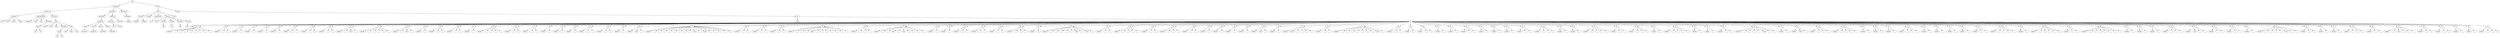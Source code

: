 digraph Tree {
	"t0" [label = "TEI"];
	"t1" [label = "teiHeader"];
	"t2" [label = "fileDesc"];
	"t3" [label = "titleStmt"];
	"t4" [label = "title"];
	"t5" [label = "title"];
	"t6" [label = "author"];
	"t7" [label = "editor"];
	"t8" [label = "publicationStmt"];
	"t9" [label = "publisher"];
	"t10" [label = "idno"];
	"t11" [label = "idno"];
	"t12" [label = "availability"];
	"t13" [label = "licence"];
	"t14" [label = "ab"];
	"t15" [label = "ref"];
	"t16" [label = "sourceDesc"];
	"t17" [label = "bibl"];
	"t18" [label = "name"];
	"t19" [label = "idno"];
	"t20" [label = "idno"];
	"t21" [label = "availability"];
	"t22" [label = "licence"];
	"t23" [label = "ab"];
	"t24" [label = "ref"];
	"t25" [label = "bibl"];
	"t26" [label = "date"];
	"t27" [label = "date"];
	"t28" [label = "idno"];
	"t29" [label = "profileDesc"];
	"t30" [label = "particDesc"];
	"t31" [label = "listPerson"];
	"t32" [label = "person"];
	"t33" [label = "persName"];
	"t34" [label = "person"];
	"t35" [label = "persName"];
	"t36" [label = "person"];
	"t37" [label = "persName"];
	"t38" [label = "person"];
	"t39" [label = "persName"];
	"t40" [label = "textClass"];
	"t41" [label = "keywords"];
	"t42" [label = "term"];
	"t43" [label = "term"];
	"t44" [label = "classCode"];
	"t45" [label = "revisionDesc"];
	"t46" [label = "listChange"];
	"t47" [label = "change"];
	"t48" [label = "text"];
	"t49" [label = "front"];
	"t50" [label = "docTitle"];
	"t51" [label = "titlePart"];
	"t52" [label = "titlePart"];
	"t53" [label = "docDate"];
	"t54" [label = "performance"];
	"t55" [label = "ab"];
	"t56" [label = "castList"];
	"t57" [label = "head"];
	"t58" [label = "castItem"];
	"t59" [label = "role"];
	"t60" [label = "castItem"];
	"t61" [label = "role"];
	"t62" [label = "castItem"];
	"t63" [label = "role"];
	"t64" [label = "castItem"];
	"t65" [label = "role"];
	"t66" [label = "note"];
	"t67" [label = "body"];
	"t68" [label = "div"];
	"t69" [label = "head"];
	"t70" [label = "div"];
	"t71" [label = "head"];
	"t72" [label = "sp"];
	"t73" [label = "speaker"];
	"t74" [label = "l"];
	"t75" [label = "l"];
	"t76" [label = "l"];
	"t77" [label = "l"];
	"t78" [label = "l"];
	"t79" [label = "l"];
	"t80" [label = "l"];
	"t81" [label = "l"];
	"t82" [label = "sp"];
	"t83" [label = "speaker"];
	"t84" [label = "l"];
	"t85" [label = "l"];
	"t86" [label = "sp"];
	"t87" [label = "speaker"];
	"t88" [label = "l"];
	"t89" [label = "sp"];
	"t90" [label = "speaker"];
	"t91" [label = "l"];
	"t92" [label = "sp"];
	"t93" [label = "speaker"];
	"t94" [label = "l"];
	"t95" [label = "sp"];
	"t96" [label = "speaker"];
	"t97" [label = "l"];
	"t98" [label = "sp"];
	"t99" [label = "speaker"];
	"t100" [label = "l"];
	"t101" [label = "l"];
	"t102" [label = "sp"];
	"t103" [label = "speaker"];
	"t104" [label = "l"];
	"t105" [label = "l"];
	"t106" [label = "sp"];
	"t107" [label = "speaker"];
	"t108" [label = "l"];
	"t109" [label = "l"];
	"t110" [label = "sp"];
	"t111" [label = "speaker"];
	"t112" [label = "l"];
	"t113" [label = "note"];
	"t114" [label = "l"];
	"t115" [label = "sp"];
	"t116" [label = "speaker"];
	"t117" [label = "l"];
	"t118" [label = "l"];
	"t119" [label = "l"];
	"t120" [label = "l"];
	"t121" [label = "l"];
	"t122" [label = "sp"];
	"t123" [label = "speaker"];
	"t124" [label = "l"];
	"t125" [label = "note"];
	"t126" [label = "l"];
	"t127" [label = "sp"];
	"t128" [label = "speaker"];
	"t129" [label = "l"];
	"t130" [label = "sp"];
	"t131" [label = "speaker"];
	"t132" [label = "l"];
	"t133" [label = "l"];
	"t134" [label = "sp"];
	"t135" [label = "speaker"];
	"t136" [label = "l"];
	"t137" [label = "l"];
	"t138" [label = "sp"];
	"t139" [label = "speaker"];
	"t140" [label = "l"];
	"t141" [label = "sp"];
	"t142" [label = "speaker"];
	"t143" [label = "l"];
	"t144" [label = "l"];
	"t145" [label = "l"];
	"t146" [label = "l"];
	"t147" [label = "sp"];
	"t148" [label = "speaker"];
	"t149" [label = "l"];
	"t150" [label = "l"];
	"t151" [label = "sp"];
	"t152" [label = "speaker"];
	"t153" [label = "l"];
	"t154" [label = "l"];
	"t155" [label = "sp"];
	"t156" [label = "speaker"];
	"t157" [label = "l"];
	"t158" [label = "sp"];
	"t159" [label = "speaker"];
	"t160" [label = "l"];
	"t161" [label = "sp"];
	"t162" [label = "speaker"];
	"t163" [label = "l"];
	"t164" [label = "sp"];
	"t165" [label = "speaker"];
	"t166" [label = "l"];
	"t167" [label = "l"];
	"t168" [label = "sp"];
	"t169" [label = "speaker"];
	"t170" [label = "l"];
	"t171" [label = "l"];
	"t172" [label = "sp"];
	"t173" [label = "speaker"];
	"t174" [label = "l"];
	"t175" [label = "sp"];
	"t176" [label = "speaker"];
	"t177" [label = "note"];
	"t178" [label = "l"];
	"t179" [label = "sp"];
	"t180" [label = "speaker"];
	"t181" [label = "l"];
	"t182" [label = "l"];
	"t183" [label = "l"];
	"t184" [label = "l"];
	"t185" [label = "l"];
	"t186" [label = "l"];
	"t187" [label = "l"];
	"t188" [label = "l"];
	"t189" [label = "note"];
	"t190" [label = "l"];
	"t191" [label = "note"];
	"t192" [label = "l"];
	"t193" [label = "l"];
	"t194" [label = "l"];
	"t195" [label = "l"];
	"t196" [label = "l"];
	"t197" [label = "sp"];
	"t198" [label = "speaker"];
	"t199" [label = "l"];
	"t200" [label = "l"];
	"t201" [label = "sp"];
	"t202" [label = "speaker"];
	"t203" [label = "l"];
	"t204" [label = "l"];
	"t205" [label = "sp"];
	"t206" [label = "speaker"];
	"t207" [label = "l"];
	"t208" [label = "l"];
	"t209" [label = "sp"];
	"t210" [label = "speaker"];
	"t211" [label = "l"];
	"t212" [label = "l"];
	"t213" [label = "l"];
	"t214" [label = "note"];
	"t215" [label = "l"];
	"t216" [label = "l"];
	"t217" [label = "l"];
	"t218" [label = "l"];
	"t219" [label = "l"];
	"t220" [label = "l"];
	"t221" [label = "l"];
	"t222" [label = "sp"];
	"t223" [label = "speaker"];
	"t224" [label = "l"];
	"t225" [label = "l"];
	"t226" [label = "l"];
	"t227" [label = "sp"];
	"t228" [label = "speaker"];
	"t229" [label = "l"];
	"t230" [label = "l"];
	"t231" [label = "note"];
	"t232" [label = "l"];
	"t233" [label = "note"];
	"t234" [label = "l"];
	"t235" [label = "l"];
	"t236" [label = "l"];
	"t237" [label = "l"];
	"t238" [label = "sp"];
	"t239" [label = "speaker"];
	"t240" [label = "l"];
	"t241" [label = "sp"];
	"t242" [label = "speaker"];
	"t243" [label = "l"];
	"t244" [label = "sp"];
	"t245" [label = "speaker"];
	"t246" [label = "l"];
	"t247" [label = "l"];
	"t248" [label = "sp"];
	"t249" [label = "speaker"];
	"t250" [label = "l"];
	"t251" [label = "l"];
	"t252" [label = "sp"];
	"t253" [label = "speaker"];
	"t254" [label = "l"];
	"t255" [label = "l"];
	"t256" [label = "sp"];
	"t257" [label = "speaker"];
	"t258" [label = "l"];
	"t259" [label = "l"];
	"t260" [label = "l"];
	"t261" [label = "sp"];
	"t262" [label = "speaker"];
	"t263" [label = "l"];
	"t264" [label = "sp"];
	"t265" [label = "speaker"];
	"t266" [label = "l"];
	"t267" [label = "l"];
	"t268" [label = "l"];
	"t269" [label = "l"];
	"t270" [label = "l"];
	"t271" [label = "note"];
	"t272" [label = "l"];
	"t273" [label = "note"];
	"t274" [label = "l"];
	"t275" [label = "sp"];
	"t276" [label = "speaker"];
	"t277" [label = "l"];
	"t278" [label = "l"];
	"t279" [label = "sp"];
	"t280" [label = "speaker"];
	"t281" [label = "l"];
	"t282" [label = "l"];
	"t283" [label = "l"];
	"t284" [label = "l"];
	"t285" [label = "sp"];
	"t286" [label = "speaker"];
	"t287" [label = "l"];
	"t288" [label = "l"];
	"t289" [label = "sp"];
	"t290" [label = "speaker"];
	"t291" [label = "l"];
	"t292" [label = "l"];
	"t293" [label = "l"];
	"t294" [label = "sp"];
	"t295" [label = "speaker"];
	"t296" [label = "l"];
	"t297" [label = "l"];
	"t298" [label = "sp"];
	"t299" [label = "speaker"];
	"t300" [label = "l"];
	"t301" [label = "sp"];
	"t302" [label = "speaker"];
	"t303" [label = "l"];
	"t304" [label = "sp"];
	"t305" [label = "speaker"];
	"t306" [label = "l"];
	"t307" [label = "sp"];
	"t308" [label = "speaker"];
	"t309" [label = "l"];
	"t310" [label = "sp"];
	"t311" [label = "speaker"];
	"t312" [label = "note"];
	"t313" [label = "l"];
	"t314" [label = "sp"];
	"t315" [label = "speaker"];
	"t316" [label = "l"];
	"t317" [label = "sp"];
	"t318" [label = "speaker"];
	"t319" [label = "note"];
	"t320" [label = "l"];
	"t321" [label = "l"];
	"t322" [label = "l"];
	"t323" [label = "l"];
	"t324" [label = "sp"];
	"t325" [label = "speaker"];
	"t326" [label = "l"];
	"t327" [label = "l"];
	"t328" [label = "sp"];
	"t329" [label = "speaker"];
	"t330" [label = "l"];
	"t331" [label = "l"];
	"t332" [label = "l"];
	"t333" [label = "l"];
	"t334" [label = "l"];
	"t335" [label = "l"];
	"t336" [label = "l"];
	"t337" [label = "note"];
	"t338" [label = "l"];
	"t339" [label = "sp"];
	"t340" [label = "speaker"];
	"t341" [label = "l"];
	"t342" [label = "l"];
	"t343" [label = "sp"];
	"t344" [label = "speaker"];
	"t345" [label = "l"];
	"t346" [label = "sp"];
	"t347" [label = "speaker"];
	"t348" [label = "l"];
	"t349" [label = "l"];
	"t350" [label = "sp"];
	"t351" [label = "speaker"];
	"t352" [label = "l"];
	"t353" [label = "sp"];
	"t354" [label = "speaker"];
	"t355" [label = "l"];
	"t356" [label = "sp"];
	"t357" [label = "speaker"];
	"t358" [label = "l"];
	"t359" [label = "l"];
	"t360" [label = "sp"];
	"t361" [label = "speaker"];
	"t362" [label = "l"];
	"t363" [label = "sp"];
	"t364" [label = "speaker"];
	"t365" [label = "l"];
	"t366" [label = "sp"];
	"t367" [label = "speaker"];
	"t368" [label = "l"];
	"t369" [label = "sp"];
	"t370" [label = "speaker"];
	"t371" [label = "l"];
	"t372" [label = "l"];
	"t373" [label = "sp"];
	"t374" [label = "speaker"];
	"t375" [label = "l"];
	"t376" [label = "l"];
	"t377" [label = "l"];
	"t378" [label = "sp"];
	"t379" [label = "speaker"];
	"t380" [label = "l"];
	"t381" [label = "sp"];
	"t382" [label = "speaker"];
	"t383" [label = "l"];
	"t384" [label = "sp"];
	"t385" [label = "speaker"];
	"t386" [label = "l"];
	"t387" [label = "l"];
	"t388" [label = "l"];
	"t389" [label = "l"];
	"t390" [label = "sp"];
	"t391" [label = "speaker"];
	"t392" [label = "l"];
	"t393" [label = "l"];
	"t394" [label = "sp"];
	"t395" [label = "speaker"];
	"t396" [label = "l"];
	"t397" [label = "l"];
	"t398" [label = "l"];
	"t399" [label = "sp"];
	"t400" [label = "speaker"];
	"t401" [label = "l"];
	"t402" [label = "sp"];
	"t403" [label = "speaker"];
	"t404" [label = "l"];
	"t405" [label = "l"];
	"t406" [label = "l"];
	"t407" [label = "l"];
	"t408" [label = "sp"];
	"t409" [label = "speaker"];
	"t410" [label = "l"];
	"t411" [label = "sp"];
	"t412" [label = "speaker"];
	"t413" [label = "l"];
	"t414" [label = "sp"];
	"t415" [label = "speaker"];
	"t416" [label = "l"];
	"t417" [label = "l"];
	"t418" [label = "sp"];
	"t419" [label = "speaker"];
	"t420" [label = "l"];
	"t421" [label = "l"];
	"t422" [label = "l"];
	"t423" [label = "l"];
	"t424" [label = "note"];
	"t425" [label = "l"];
	"t426" [label = "l"];
	"t427" [label = "sp"];
	"t428" [label = "speaker"];
	"t429" [label = "l"];
	"t430" [label = "sp"];
	"t431" [label = "speaker"];
	"t432" [label = "note"];
	"t433" [label = "l"];
	"t434" [label = "sp"];
	"t435" [label = "speaker"];
	"t436" [label = "l"];
	"t437" [label = "l"];
	"t438" [label = "l"];
	"t439" [label = "sp"];
	"t440" [label = "speaker"];
	"t441" [label = "l"];
	"t442" [label = "l"];
	"t443" [label = "l"];
	"t444" [label = "l"];
	"t445" [label = "sp"];
	"t446" [label = "speaker"];
	"t447" [label = "l"];
	"t448" [label = "sp"];
	"t449" [label = "speaker"];
	"t450" [label = "l"];
	"t451" [label = "sp"];
	"t452" [label = "speaker"];
	"t453" [label = "l"];
	"t454" [label = "sp"];
	"t455" [label = "speaker"];
	"t456" [label = "l"];
	"t457" [label = "l"];
	"t458" [label = "l"];
	"t459" [label = "sp"];
	"t460" [label = "speaker"];
	"t461" [label = "l"];
	"t462" [label = "sp"];
	"t463" [label = "speaker"];
	"t464" [label = "l"];
	"t465" [label = "sp"];
	"t466" [label = "speaker"];
	"t467" [label = "l"];
	"t468" [label = "sp"];
	"t469" [label = "speaker"];
	"t470" [label = "l"];
	"t471" [label = "sp"];
	"t472" [label = "speaker"];
	"t473" [label = "l"];
	"t474" [label = "l"];
	"t475" [label = "sp"];
	"t476" [label = "speaker"];
	"t477" [label = "l"];
	"t478" [label = "l"];
	"t479" [label = "l"];
	"t480" [label = "l"];
	"t481" [label = "sp"];
	"t482" [label = "speaker"];
	"t483" [label = "l"];
	"t484" [label = "sp"];
	"t485" [label = "speaker"];
	"t486" [label = "l"];
	"t487" [label = "l"];
	"t488" [label = "l"];
	"t489" [label = "l"];
	"t490" [label = "l"];
	"t491" [label = "sp"];
	"t492" [label = "speaker"];
	"t493" [label = "l"];
	"t494" [label = "l"];
	"t495" [label = "sp"];
	"t496" [label = "speaker"];
	"t497" [label = "l"];
	"t498" [label = "l"];
	"t499" [label = "l"];
	"t500" [label = "l"];
	"t501" [label = "l"];
	"t502" [label = "l"];
	"t503" [label = "l"];
	"t504" [label = "sp"];
	"t505" [label = "speaker"];
	"t506" [label = "l"];
	"t507" [label = "sp"];
	"t508" [label = "speaker"];
	"t509" [label = "l"];
	"t510" [label = "sp"];
	"t511" [label = "speaker"];
	"t512" [label = "l"];
	"t513" [label = "sp"];
	"t514" [label = "speaker"];
	"t515" [label = "l"];
	"t516" [label = "l"];
	"t517" [label = "l"];
	"t518" [label = "sp"];
	"t519" [label = "speaker"];
	"t520" [label = "note"];
	"t521" [label = "l"];
	"t522" [label = "l"];
	"t523" [label = "sp"];
	"t524" [label = "speaker"];
	"t525" [label = "l"];
	"t526" [label = "l"];
	"t527" [label = "sp"];
	"t528" [label = "speaker"];
	"t529" [label = "l"];
	"t530" [label = "l"];
	"t531" [label = "sp"];
	"t532" [label = "speaker"];
	"t533" [label = "l"];
	"t534" [label = "sp"];
	"t535" [label = "speaker"];
	"t536" [label = "l"];
	"t537" [label = "l"];
	"t538" [label = "l"];
	"t539" [label = "l"];
	"t540" [label = "note"];
	"t541" [label = "l"];
	"t542" [label = "l"];
	"t543" [label = "sp"];
	"t544" [label = "speaker"];
	"t545" [label = "l"];
	"t546" [label = "l"];
	"t547" [label = "sp"];
	"t548" [label = "speaker"];
	"t549" [label = "l"];
	"t550" [label = "sp"];
	"t551" [label = "speaker"];
	"t552" [label = "l"];
	"t553" [label = "sp"];
	"t554" [label = "speaker"];
	"t555" [label = "l"];
	"t556" [label = "l"];
	"t557" [label = "l"];
	"t558" [label = "sp"];
	"t559" [label = "speaker"];
	"t560" [label = "l"];
	"t561" [label = "l"];
	"t562" [label = "sp"];
	"t563" [label = "speaker"];
	"t564" [label = "l"];
	"t565" [label = "note"];
	"t566" [label = "l"];
	"t567" [label = "l"];
	"t568" [label = "l"];
	"t569" [label = "sp"];
	"t570" [label = "speaker"];
	"t571" [label = "l"];
	"t572" [label = "l"];
	"t573" [label = "sp"];
	"t574" [label = "speaker"];
	"t575" [label = "l"];
	"t576" [label = "l"];
	"t577" [label = "sp"];
	"t578" [label = "speaker"];
	"t579" [label = "l"];
	"t580" [label = "sp"];
	"t581" [label = "speaker"];
	"t582" [label = "l"];
	"t583" [label = "sp"];
	"t584" [label = "speaker"];
	"t585" [label = "l"];
	"t586" [label = "l"];
	"t587" [label = "l"];
	"t0" -> "t1";
	"t1" -> "t2";
	"t2" -> "t3";
	"t3" -> "t4";
	"t3" -> "t5";
	"t3" -> "t6";
	"t3" -> "t7";
	"t2" -> "t8";
	"t8" -> "t9";
	"t8" -> "t10";
	"t8" -> "t11";
	"t8" -> "t12";
	"t12" -> "t13";
	"t13" -> "t14";
	"t13" -> "t15";
	"t2" -> "t16";
	"t16" -> "t17";
	"t17" -> "t18";
	"t17" -> "t19";
	"t17" -> "t20";
	"t17" -> "t21";
	"t21" -> "t22";
	"t22" -> "t23";
	"t22" -> "t24";
	"t17" -> "t25";
	"t25" -> "t26";
	"t25" -> "t27";
	"t25" -> "t28";
	"t1" -> "t29";
	"t29" -> "t30";
	"t30" -> "t31";
	"t31" -> "t32";
	"t32" -> "t33";
	"t31" -> "t34";
	"t34" -> "t35";
	"t31" -> "t36";
	"t36" -> "t37";
	"t31" -> "t38";
	"t38" -> "t39";
	"t29" -> "t40";
	"t40" -> "t41";
	"t41" -> "t42";
	"t41" -> "t43";
	"t40" -> "t44";
	"t1" -> "t45";
	"t45" -> "t46";
	"t46" -> "t47";
	"t0" -> "t48";
	"t48" -> "t49";
	"t49" -> "t50";
	"t50" -> "t51";
	"t50" -> "t52";
	"t49" -> "t53";
	"t49" -> "t54";
	"t54" -> "t55";
	"t49" -> "t56";
	"t56" -> "t57";
	"t56" -> "t58";
	"t58" -> "t59";
	"t56" -> "t60";
	"t60" -> "t61";
	"t56" -> "t62";
	"t62" -> "t63";
	"t56" -> "t64";
	"t64" -> "t65";
	"t49" -> "t66";
	"t48" -> "t67";
	"t67" -> "t68";
	"t68" -> "t69";
	"t68" -> "t70";
	"t70" -> "t71";
	"t70" -> "t72";
	"t72" -> "t73";
	"t72" -> "t74";
	"t72" -> "t75";
	"t72" -> "t76";
	"t72" -> "t77";
	"t72" -> "t78";
	"t72" -> "t79";
	"t72" -> "t80";
	"t72" -> "t81";
	"t70" -> "t82";
	"t82" -> "t83";
	"t82" -> "t84";
	"t82" -> "t85";
	"t70" -> "t86";
	"t86" -> "t87";
	"t86" -> "t88";
	"t70" -> "t89";
	"t89" -> "t90";
	"t89" -> "t91";
	"t70" -> "t92";
	"t92" -> "t93";
	"t92" -> "t94";
	"t70" -> "t95";
	"t95" -> "t96";
	"t95" -> "t97";
	"t70" -> "t98";
	"t98" -> "t99";
	"t98" -> "t100";
	"t98" -> "t101";
	"t70" -> "t102";
	"t102" -> "t103";
	"t102" -> "t104";
	"t102" -> "t105";
	"t70" -> "t106";
	"t106" -> "t107";
	"t106" -> "t108";
	"t106" -> "t109";
	"t70" -> "t110";
	"t110" -> "t111";
	"t110" -> "t112";
	"t110" -> "t113";
	"t110" -> "t114";
	"t70" -> "t115";
	"t115" -> "t116";
	"t115" -> "t117";
	"t115" -> "t118";
	"t115" -> "t119";
	"t115" -> "t120";
	"t115" -> "t121";
	"t70" -> "t122";
	"t122" -> "t123";
	"t122" -> "t124";
	"t122" -> "t125";
	"t122" -> "t126";
	"t70" -> "t127";
	"t127" -> "t128";
	"t127" -> "t129";
	"t70" -> "t130";
	"t130" -> "t131";
	"t130" -> "t132";
	"t130" -> "t133";
	"t70" -> "t134";
	"t134" -> "t135";
	"t134" -> "t136";
	"t134" -> "t137";
	"t70" -> "t138";
	"t138" -> "t139";
	"t138" -> "t140";
	"t70" -> "t141";
	"t141" -> "t142";
	"t141" -> "t143";
	"t141" -> "t144";
	"t141" -> "t145";
	"t141" -> "t146";
	"t70" -> "t147";
	"t147" -> "t148";
	"t147" -> "t149";
	"t147" -> "t150";
	"t70" -> "t151";
	"t151" -> "t152";
	"t151" -> "t153";
	"t151" -> "t154";
	"t70" -> "t155";
	"t155" -> "t156";
	"t155" -> "t157";
	"t70" -> "t158";
	"t158" -> "t159";
	"t158" -> "t160";
	"t70" -> "t161";
	"t161" -> "t162";
	"t161" -> "t163";
	"t70" -> "t164";
	"t164" -> "t165";
	"t164" -> "t166";
	"t164" -> "t167";
	"t70" -> "t168";
	"t168" -> "t169";
	"t168" -> "t170";
	"t168" -> "t171";
	"t70" -> "t172";
	"t172" -> "t173";
	"t172" -> "t174";
	"t70" -> "t175";
	"t175" -> "t176";
	"t175" -> "t177";
	"t175" -> "t178";
	"t70" -> "t179";
	"t179" -> "t180";
	"t179" -> "t181";
	"t179" -> "t182";
	"t179" -> "t183";
	"t179" -> "t184";
	"t179" -> "t185";
	"t179" -> "t186";
	"t179" -> "t187";
	"t179" -> "t188";
	"t179" -> "t189";
	"t179" -> "t190";
	"t179" -> "t191";
	"t179" -> "t192";
	"t179" -> "t193";
	"t179" -> "t194";
	"t179" -> "t195";
	"t179" -> "t196";
	"t70" -> "t197";
	"t197" -> "t198";
	"t197" -> "t199";
	"t197" -> "t200";
	"t70" -> "t201";
	"t201" -> "t202";
	"t201" -> "t203";
	"t201" -> "t204";
	"t70" -> "t205";
	"t205" -> "t206";
	"t205" -> "t207";
	"t205" -> "t208";
	"t70" -> "t209";
	"t209" -> "t210";
	"t209" -> "t211";
	"t209" -> "t212";
	"t209" -> "t213";
	"t209" -> "t214";
	"t209" -> "t215";
	"t209" -> "t216";
	"t209" -> "t217";
	"t209" -> "t218";
	"t209" -> "t219";
	"t209" -> "t220";
	"t209" -> "t221";
	"t70" -> "t222";
	"t222" -> "t223";
	"t222" -> "t224";
	"t222" -> "t225";
	"t222" -> "t226";
	"t70" -> "t227";
	"t227" -> "t228";
	"t227" -> "t229";
	"t227" -> "t230";
	"t227" -> "t231";
	"t227" -> "t232";
	"t227" -> "t233";
	"t227" -> "t234";
	"t227" -> "t235";
	"t227" -> "t236";
	"t227" -> "t237";
	"t70" -> "t238";
	"t238" -> "t239";
	"t238" -> "t240";
	"t70" -> "t241";
	"t241" -> "t242";
	"t241" -> "t243";
	"t70" -> "t244";
	"t244" -> "t245";
	"t244" -> "t246";
	"t244" -> "t247";
	"t70" -> "t248";
	"t248" -> "t249";
	"t248" -> "t250";
	"t248" -> "t251";
	"t70" -> "t252";
	"t252" -> "t253";
	"t252" -> "t254";
	"t252" -> "t255";
	"t70" -> "t256";
	"t256" -> "t257";
	"t256" -> "t258";
	"t256" -> "t259";
	"t256" -> "t260";
	"t70" -> "t261";
	"t261" -> "t262";
	"t261" -> "t263";
	"t70" -> "t264";
	"t264" -> "t265";
	"t264" -> "t266";
	"t264" -> "t267";
	"t264" -> "t268";
	"t264" -> "t269";
	"t264" -> "t270";
	"t264" -> "t271";
	"t264" -> "t272";
	"t264" -> "t273";
	"t264" -> "t274";
	"t70" -> "t275";
	"t275" -> "t276";
	"t275" -> "t277";
	"t275" -> "t278";
	"t70" -> "t279";
	"t279" -> "t280";
	"t279" -> "t281";
	"t279" -> "t282";
	"t279" -> "t283";
	"t279" -> "t284";
	"t70" -> "t285";
	"t285" -> "t286";
	"t285" -> "t287";
	"t285" -> "t288";
	"t70" -> "t289";
	"t289" -> "t290";
	"t289" -> "t291";
	"t289" -> "t292";
	"t289" -> "t293";
	"t70" -> "t294";
	"t294" -> "t295";
	"t294" -> "t296";
	"t294" -> "t297";
	"t70" -> "t298";
	"t298" -> "t299";
	"t298" -> "t300";
	"t70" -> "t301";
	"t301" -> "t302";
	"t301" -> "t303";
	"t70" -> "t304";
	"t304" -> "t305";
	"t304" -> "t306";
	"t70" -> "t307";
	"t307" -> "t308";
	"t307" -> "t309";
	"t70" -> "t310";
	"t310" -> "t311";
	"t310" -> "t312";
	"t310" -> "t313";
	"t70" -> "t314";
	"t314" -> "t315";
	"t314" -> "t316";
	"t70" -> "t317";
	"t317" -> "t318";
	"t317" -> "t319";
	"t317" -> "t320";
	"t317" -> "t321";
	"t317" -> "t322";
	"t317" -> "t323";
	"t70" -> "t324";
	"t324" -> "t325";
	"t324" -> "t326";
	"t324" -> "t327";
	"t70" -> "t328";
	"t328" -> "t329";
	"t328" -> "t330";
	"t328" -> "t331";
	"t328" -> "t332";
	"t328" -> "t333";
	"t328" -> "t334";
	"t328" -> "t335";
	"t328" -> "t336";
	"t328" -> "t337";
	"t328" -> "t338";
	"t70" -> "t339";
	"t339" -> "t340";
	"t339" -> "t341";
	"t339" -> "t342";
	"t70" -> "t343";
	"t343" -> "t344";
	"t343" -> "t345";
	"t70" -> "t346";
	"t346" -> "t347";
	"t346" -> "t348";
	"t346" -> "t349";
	"t70" -> "t350";
	"t350" -> "t351";
	"t350" -> "t352";
	"t70" -> "t353";
	"t353" -> "t354";
	"t353" -> "t355";
	"t70" -> "t356";
	"t356" -> "t357";
	"t356" -> "t358";
	"t356" -> "t359";
	"t70" -> "t360";
	"t360" -> "t361";
	"t360" -> "t362";
	"t70" -> "t363";
	"t363" -> "t364";
	"t363" -> "t365";
	"t70" -> "t366";
	"t366" -> "t367";
	"t366" -> "t368";
	"t70" -> "t369";
	"t369" -> "t370";
	"t369" -> "t371";
	"t369" -> "t372";
	"t70" -> "t373";
	"t373" -> "t374";
	"t373" -> "t375";
	"t373" -> "t376";
	"t373" -> "t377";
	"t70" -> "t378";
	"t378" -> "t379";
	"t378" -> "t380";
	"t70" -> "t381";
	"t381" -> "t382";
	"t381" -> "t383";
	"t70" -> "t384";
	"t384" -> "t385";
	"t384" -> "t386";
	"t384" -> "t387";
	"t384" -> "t388";
	"t384" -> "t389";
	"t70" -> "t390";
	"t390" -> "t391";
	"t390" -> "t392";
	"t390" -> "t393";
	"t70" -> "t394";
	"t394" -> "t395";
	"t394" -> "t396";
	"t394" -> "t397";
	"t394" -> "t398";
	"t70" -> "t399";
	"t399" -> "t400";
	"t399" -> "t401";
	"t70" -> "t402";
	"t402" -> "t403";
	"t402" -> "t404";
	"t402" -> "t405";
	"t402" -> "t406";
	"t402" -> "t407";
	"t70" -> "t408";
	"t408" -> "t409";
	"t408" -> "t410";
	"t70" -> "t411";
	"t411" -> "t412";
	"t411" -> "t413";
	"t70" -> "t414";
	"t414" -> "t415";
	"t414" -> "t416";
	"t414" -> "t417";
	"t70" -> "t418";
	"t418" -> "t419";
	"t418" -> "t420";
	"t418" -> "t421";
	"t418" -> "t422";
	"t418" -> "t423";
	"t418" -> "t424";
	"t418" -> "t425";
	"t418" -> "t426";
	"t70" -> "t427";
	"t427" -> "t428";
	"t427" -> "t429";
	"t70" -> "t430";
	"t430" -> "t431";
	"t430" -> "t432";
	"t430" -> "t433";
	"t70" -> "t434";
	"t434" -> "t435";
	"t434" -> "t436";
	"t434" -> "t437";
	"t434" -> "t438";
	"t70" -> "t439";
	"t439" -> "t440";
	"t439" -> "t441";
	"t439" -> "t442";
	"t439" -> "t443";
	"t439" -> "t444";
	"t70" -> "t445";
	"t445" -> "t446";
	"t445" -> "t447";
	"t70" -> "t448";
	"t448" -> "t449";
	"t448" -> "t450";
	"t70" -> "t451";
	"t451" -> "t452";
	"t451" -> "t453";
	"t70" -> "t454";
	"t454" -> "t455";
	"t454" -> "t456";
	"t454" -> "t457";
	"t454" -> "t458";
	"t70" -> "t459";
	"t459" -> "t460";
	"t459" -> "t461";
	"t70" -> "t462";
	"t462" -> "t463";
	"t462" -> "t464";
	"t70" -> "t465";
	"t465" -> "t466";
	"t465" -> "t467";
	"t70" -> "t468";
	"t468" -> "t469";
	"t468" -> "t470";
	"t70" -> "t471";
	"t471" -> "t472";
	"t471" -> "t473";
	"t471" -> "t474";
	"t70" -> "t475";
	"t475" -> "t476";
	"t475" -> "t477";
	"t475" -> "t478";
	"t475" -> "t479";
	"t475" -> "t480";
	"t70" -> "t481";
	"t481" -> "t482";
	"t481" -> "t483";
	"t70" -> "t484";
	"t484" -> "t485";
	"t484" -> "t486";
	"t484" -> "t487";
	"t484" -> "t488";
	"t484" -> "t489";
	"t484" -> "t490";
	"t70" -> "t491";
	"t491" -> "t492";
	"t491" -> "t493";
	"t491" -> "t494";
	"t70" -> "t495";
	"t495" -> "t496";
	"t495" -> "t497";
	"t495" -> "t498";
	"t495" -> "t499";
	"t495" -> "t500";
	"t495" -> "t501";
	"t495" -> "t502";
	"t495" -> "t503";
	"t70" -> "t504";
	"t504" -> "t505";
	"t504" -> "t506";
	"t70" -> "t507";
	"t507" -> "t508";
	"t507" -> "t509";
	"t70" -> "t510";
	"t510" -> "t511";
	"t510" -> "t512";
	"t70" -> "t513";
	"t513" -> "t514";
	"t513" -> "t515";
	"t513" -> "t516";
	"t513" -> "t517";
	"t70" -> "t518";
	"t518" -> "t519";
	"t518" -> "t520";
	"t518" -> "t521";
	"t518" -> "t522";
	"t70" -> "t523";
	"t523" -> "t524";
	"t523" -> "t525";
	"t523" -> "t526";
	"t70" -> "t527";
	"t527" -> "t528";
	"t527" -> "t529";
	"t527" -> "t530";
	"t70" -> "t531";
	"t531" -> "t532";
	"t531" -> "t533";
	"t70" -> "t534";
	"t534" -> "t535";
	"t534" -> "t536";
	"t534" -> "t537";
	"t534" -> "t538";
	"t534" -> "t539";
	"t534" -> "t540";
	"t534" -> "t541";
	"t534" -> "t542";
	"t70" -> "t543";
	"t543" -> "t544";
	"t543" -> "t545";
	"t543" -> "t546";
	"t70" -> "t547";
	"t547" -> "t548";
	"t547" -> "t549";
	"t70" -> "t550";
	"t550" -> "t551";
	"t550" -> "t552";
	"t70" -> "t553";
	"t553" -> "t554";
	"t553" -> "t555";
	"t553" -> "t556";
	"t553" -> "t557";
	"t70" -> "t558";
	"t558" -> "t559";
	"t558" -> "t560";
	"t558" -> "t561";
	"t70" -> "t562";
	"t562" -> "t563";
	"t562" -> "t564";
	"t562" -> "t565";
	"t562" -> "t566";
	"t562" -> "t567";
	"t562" -> "t568";
	"t70" -> "t569";
	"t569" -> "t570";
	"t569" -> "t571";
	"t569" -> "t572";
	"t70" -> "t573";
	"t573" -> "t574";
	"t573" -> "t575";
	"t573" -> "t576";
	"t70" -> "t577";
	"t577" -> "t578";
	"t577" -> "t579";
	"t70" -> "t580";
	"t580" -> "t581";
	"t580" -> "t582";
	"t70" -> "t583";
	"t583" -> "t584";
	"t583" -> "t585";
	"t583" -> "t586";
	"t583" -> "t587";
}
